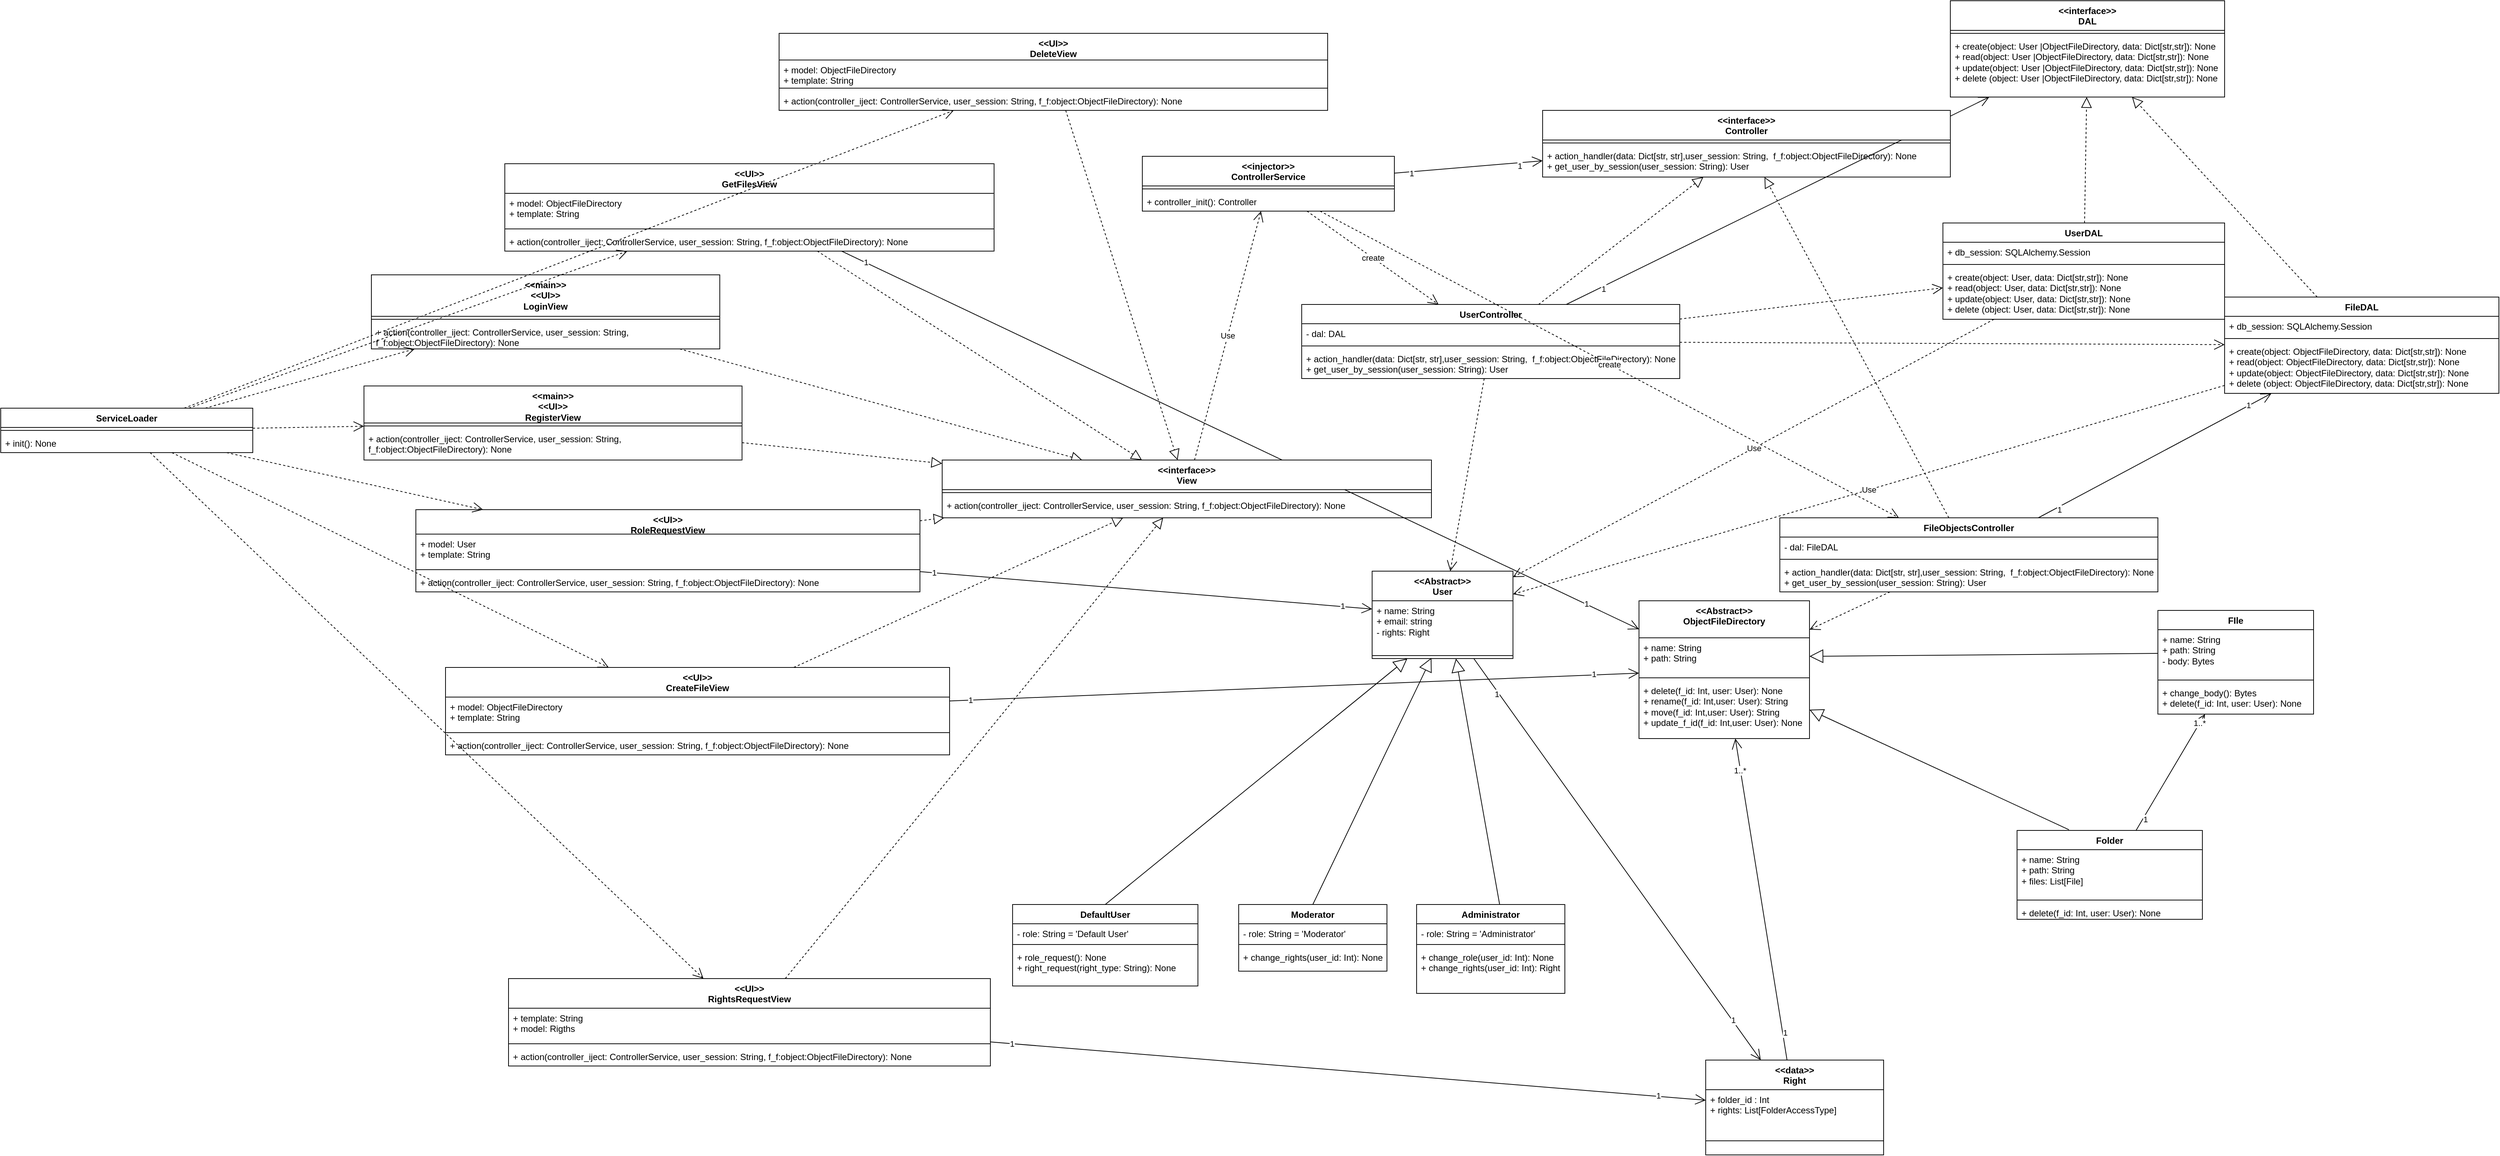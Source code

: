 <mxfile version="22.1.5" type="device">
  <diagram id="C5RBs43oDa-KdzZeNtuy" name="Page-1">
    <mxGraphModel dx="2799" dy="2093" grid="1" gridSize="10" guides="1" tooltips="1" connect="1" arrows="1" fold="1" page="0" pageScale="1" pageWidth="827" pageHeight="1169" math="0" shadow="0">
      <root>
        <mxCell id="WIyWlLk6GJQsqaUBKTNV-0" />
        <mxCell id="WIyWlLk6GJQsqaUBKTNV-1" parent="WIyWlLk6GJQsqaUBKTNV-0" />
        <mxCell id="QCKMq63nriDoolszePyY-29" value="Use" style="endArrow=open;endSize=12;dashed=1;html=1;rounded=0;" parent="WIyWlLk6GJQsqaUBKTNV-1" source="QCKMq63nriDoolszePyY-11" target="GHyRVB632pk-IujTCFTO-8" edge="1">
          <mxGeometry width="160" relative="1" as="geometry">
            <mxPoint x="779" y="-450" as="sourcePoint" />
            <mxPoint x="70" y="-124" as="targetPoint" />
          </mxGeometry>
        </mxCell>
        <mxCell id="0BIKZscY-_na4co5bbyC-1" value="DefaultUser" style="swimlane;fontStyle=1;align=center;verticalAlign=top;childLayout=stackLayout;horizontal=1;startSize=26;horizontalStack=0;resizeParent=1;resizeParentMax=0;resizeLast=0;collapsible=1;marginBottom=0;whiteSpace=wrap;html=1;" parent="WIyWlLk6GJQsqaUBKTNV-1" vertex="1">
          <mxGeometry x="-405" y="250" width="250" height="110" as="geometry" />
        </mxCell>
        <mxCell id="0BIKZscY-_na4co5bbyC-2" value="- role: String = &#39;Default User&#39;" style="text;strokeColor=none;fillColor=none;align=left;verticalAlign=top;spacingLeft=4;spacingRight=4;overflow=hidden;rotatable=0;points=[[0,0.5],[1,0.5]];portConstraint=eastwest;whiteSpace=wrap;html=1;" parent="0BIKZscY-_na4co5bbyC-1" vertex="1">
          <mxGeometry y="26" width="250" height="24" as="geometry" />
        </mxCell>
        <mxCell id="0BIKZscY-_na4co5bbyC-3" value="" style="line;strokeWidth=1;fillColor=none;align=left;verticalAlign=middle;spacingTop=-1;spacingLeft=3;spacingRight=3;rotatable=0;labelPosition=right;points=[];portConstraint=eastwest;strokeColor=inherit;" parent="0BIKZscY-_na4co5bbyC-1" vertex="1">
          <mxGeometry y="50" width="250" height="8" as="geometry" />
        </mxCell>
        <mxCell id="0BIKZscY-_na4co5bbyC-4" value="+ role_request(): None&lt;br&gt;+ right_request(right_type: String): None" style="text;strokeColor=none;fillColor=none;align=left;verticalAlign=top;spacingLeft=4;spacingRight=4;overflow=hidden;rotatable=0;points=[[0,0.5],[1,0.5]];portConstraint=eastwest;whiteSpace=wrap;html=1;" parent="0BIKZscY-_na4co5bbyC-1" vertex="1">
          <mxGeometry y="58" width="250" height="52" as="geometry" />
        </mxCell>
        <mxCell id="0BIKZscY-_na4co5bbyC-13" value="Moderator" style="swimlane;fontStyle=1;align=center;verticalAlign=top;childLayout=stackLayout;horizontal=1;startSize=26;horizontalStack=0;resizeParent=1;resizeParentMax=0;resizeLast=0;collapsible=1;marginBottom=0;whiteSpace=wrap;html=1;" parent="WIyWlLk6GJQsqaUBKTNV-1" vertex="1">
          <mxGeometry x="-100" y="250" width="200" height="90" as="geometry" />
        </mxCell>
        <mxCell id="0BIKZscY-_na4co5bbyC-14" value="- role: String = &#39;Moderator&#39;" style="text;strokeColor=none;fillColor=none;align=left;verticalAlign=top;spacingLeft=4;spacingRight=4;overflow=hidden;rotatable=0;points=[[0,0.5],[1,0.5]];portConstraint=eastwest;whiteSpace=wrap;html=1;" parent="0BIKZscY-_na4co5bbyC-13" vertex="1">
          <mxGeometry y="26" width="200" height="24" as="geometry" />
        </mxCell>
        <mxCell id="0BIKZscY-_na4co5bbyC-15" value="" style="line;strokeWidth=1;fillColor=none;align=left;verticalAlign=middle;spacingTop=-1;spacingLeft=3;spacingRight=3;rotatable=0;labelPosition=right;points=[];portConstraint=eastwest;strokeColor=inherit;" parent="0BIKZscY-_na4co5bbyC-13" vertex="1">
          <mxGeometry y="50" width="200" height="8" as="geometry" />
        </mxCell>
        <mxCell id="0BIKZscY-_na4co5bbyC-16" value="+ change_rights(user_id: Int): None" style="text;strokeColor=none;fillColor=none;align=left;verticalAlign=top;spacingLeft=4;spacingRight=4;overflow=hidden;rotatable=0;points=[[0,0.5],[1,0.5]];portConstraint=eastwest;whiteSpace=wrap;html=1;" parent="0BIKZscY-_na4co5bbyC-13" vertex="1">
          <mxGeometry y="58" width="200" height="32" as="geometry" />
        </mxCell>
        <mxCell id="0BIKZscY-_na4co5bbyC-17" value="Administrator" style="swimlane;fontStyle=1;align=center;verticalAlign=top;childLayout=stackLayout;horizontal=1;startSize=26;horizontalStack=0;resizeParent=1;resizeParentMax=0;resizeLast=0;collapsible=1;marginBottom=0;whiteSpace=wrap;html=1;" parent="WIyWlLk6GJQsqaUBKTNV-1" vertex="1">
          <mxGeometry x="140" y="250" width="200" height="120" as="geometry" />
        </mxCell>
        <mxCell id="0BIKZscY-_na4co5bbyC-18" value="- role: String = &#39;Administrator&#39;" style="text;strokeColor=none;fillColor=none;align=left;verticalAlign=top;spacingLeft=4;spacingRight=4;overflow=hidden;rotatable=0;points=[[0,0.5],[1,0.5]];portConstraint=eastwest;whiteSpace=wrap;html=1;" parent="0BIKZscY-_na4co5bbyC-17" vertex="1">
          <mxGeometry y="26" width="200" height="24" as="geometry" />
        </mxCell>
        <mxCell id="0BIKZscY-_na4co5bbyC-19" value="" style="line;strokeWidth=1;fillColor=none;align=left;verticalAlign=middle;spacingTop=-1;spacingLeft=3;spacingRight=3;rotatable=0;labelPosition=right;points=[];portConstraint=eastwest;strokeColor=inherit;" parent="0BIKZscY-_na4co5bbyC-17" vertex="1">
          <mxGeometry y="50" width="200" height="8" as="geometry" />
        </mxCell>
        <mxCell id="0BIKZscY-_na4co5bbyC-20" value="+ change_role(user_id: Int): None&lt;br&gt;+ change_rights(user_id: Int): Right" style="text;strokeColor=none;fillColor=none;align=left;verticalAlign=top;spacingLeft=4;spacingRight=4;overflow=hidden;rotatable=0;points=[[0,0.5],[1,0.5]];portConstraint=eastwest;whiteSpace=wrap;html=1;" parent="0BIKZscY-_na4co5bbyC-17" vertex="1">
          <mxGeometry y="58" width="200" height="62" as="geometry" />
        </mxCell>
        <mxCell id="0BIKZscY-_na4co5bbyC-33" value="&amp;lt;&amp;lt;Abstract&amp;gt;&amp;gt;&lt;br&gt;ObjectFileDirectory" style="swimlane;fontStyle=1;align=center;verticalAlign=top;childLayout=stackLayout;horizontal=1;startSize=50;horizontalStack=0;resizeParent=1;resizeParentMax=0;resizeLast=0;collapsible=1;marginBottom=0;whiteSpace=wrap;html=1;" parent="WIyWlLk6GJQsqaUBKTNV-1" vertex="1">
          <mxGeometry x="440" y="-160" width="230" height="186" as="geometry" />
        </mxCell>
        <mxCell id="0BIKZscY-_na4co5bbyC-34" value="+ name: String&lt;br&gt;+ path: String" style="text;strokeColor=none;fillColor=none;align=left;verticalAlign=top;spacingLeft=4;spacingRight=4;overflow=hidden;rotatable=0;points=[[0,0.5],[1,0.5]];portConstraint=eastwest;whiteSpace=wrap;html=1;" parent="0BIKZscY-_na4co5bbyC-33" vertex="1">
          <mxGeometry y="50" width="230" height="50" as="geometry" />
        </mxCell>
        <mxCell id="0BIKZscY-_na4co5bbyC-35" value="" style="line;strokeWidth=1;fillColor=none;align=left;verticalAlign=middle;spacingTop=-1;spacingLeft=3;spacingRight=3;rotatable=0;labelPosition=right;points=[];portConstraint=eastwest;strokeColor=inherit;" parent="0BIKZscY-_na4co5bbyC-33" vertex="1">
          <mxGeometry y="100" width="230" height="8" as="geometry" />
        </mxCell>
        <mxCell id="0BIKZscY-_na4co5bbyC-36" value="+ delete(f_id: Int, user: User): None&lt;br&gt;+ rename(f_id: Int,user: User): String&lt;br&gt;+ move(f_id: Int,user: User): String&lt;br&gt;+ update_f_id(f_id: Int,user: User): None" style="text;strokeColor=none;fillColor=none;align=left;verticalAlign=top;spacingLeft=4;spacingRight=4;overflow=hidden;rotatable=0;points=[[0,0.5],[1,0.5]];portConstraint=eastwest;whiteSpace=wrap;html=1;" parent="0BIKZscY-_na4co5bbyC-33" vertex="1">
          <mxGeometry y="108" width="230" height="78" as="geometry" />
        </mxCell>
        <mxCell id="0BIKZscY-_na4co5bbyC-37" value="&amp;lt;&amp;lt;data&amp;gt;&amp;gt;&lt;br&gt;Right" style="swimlane;fontStyle=1;align=center;verticalAlign=top;childLayout=stackLayout;horizontal=1;startSize=40;horizontalStack=0;resizeParent=1;resizeParentMax=0;resizeLast=0;collapsible=1;marginBottom=0;whiteSpace=wrap;html=1;" parent="WIyWlLk6GJQsqaUBKTNV-1" vertex="1">
          <mxGeometry x="530" y="460" width="240" height="128" as="geometry" />
        </mxCell>
        <mxCell id="0BIKZscY-_na4co5bbyC-38" value="+ folder_id : Int&amp;nbsp;&lt;br&gt;+ rights: List[FolderAccessType]" style="text;strokeColor=none;fillColor=none;align=left;verticalAlign=top;spacingLeft=4;spacingRight=4;overflow=hidden;rotatable=0;points=[[0,0.5],[1,0.5]];portConstraint=eastwest;whiteSpace=wrap;html=1;" parent="0BIKZscY-_na4co5bbyC-37" vertex="1">
          <mxGeometry y="40" width="240" height="50" as="geometry" />
        </mxCell>
        <mxCell id="0BIKZscY-_na4co5bbyC-39" value="" style="line;strokeWidth=1;fillColor=none;align=left;verticalAlign=middle;spacingTop=-1;spacingLeft=3;spacingRight=3;rotatable=0;labelPosition=right;points=[];portConstraint=eastwest;strokeColor=inherit;" parent="0BIKZscY-_na4co5bbyC-37" vertex="1">
          <mxGeometry y="90" width="240" height="38" as="geometry" />
        </mxCell>
        <mxCell id="0BIKZscY-_na4co5bbyC-41" value="FIle" style="swimlane;fontStyle=1;align=center;verticalAlign=top;childLayout=stackLayout;horizontal=1;startSize=26;horizontalStack=0;resizeParent=1;resizeParentMax=0;resizeLast=0;collapsible=1;marginBottom=0;whiteSpace=wrap;html=1;" parent="WIyWlLk6GJQsqaUBKTNV-1" vertex="1">
          <mxGeometry x="1140" y="-147" width="210" height="140" as="geometry" />
        </mxCell>
        <mxCell id="0BIKZscY-_na4co5bbyC-42" value="+ name: String&lt;br style=&quot;border-color: var(--border-color);&quot;&gt;+ path: String&lt;br&gt;- body: Bytes" style="text;strokeColor=none;fillColor=none;align=left;verticalAlign=top;spacingLeft=4;spacingRight=4;overflow=hidden;rotatable=0;points=[[0,0.5],[1,0.5]];portConstraint=eastwest;whiteSpace=wrap;html=1;" parent="0BIKZscY-_na4co5bbyC-41" vertex="1">
          <mxGeometry y="26" width="210" height="64" as="geometry" />
        </mxCell>
        <mxCell id="0BIKZscY-_na4co5bbyC-43" value="" style="line;strokeWidth=1;fillColor=none;align=left;verticalAlign=middle;spacingTop=-1;spacingLeft=3;spacingRight=3;rotatable=0;labelPosition=right;points=[];portConstraint=eastwest;strokeColor=inherit;" parent="0BIKZscY-_na4co5bbyC-41" vertex="1">
          <mxGeometry y="90" width="210" height="8" as="geometry" />
        </mxCell>
        <mxCell id="0BIKZscY-_na4co5bbyC-44" value="+ change_body(): Bytes&lt;br&gt;+ delete(f_id: Int, user: User): None" style="text;strokeColor=none;fillColor=none;align=left;verticalAlign=top;spacingLeft=4;spacingRight=4;overflow=hidden;rotatable=0;points=[[0,0.5],[1,0.5]];portConstraint=eastwest;whiteSpace=wrap;html=1;" parent="0BIKZscY-_na4co5bbyC-41" vertex="1">
          <mxGeometry y="98" width="210" height="42" as="geometry" />
        </mxCell>
        <mxCell id="0BIKZscY-_na4co5bbyC-45" value="Folder" style="swimlane;fontStyle=1;align=center;verticalAlign=top;childLayout=stackLayout;horizontal=1;startSize=26;horizontalStack=0;resizeParent=1;resizeParentMax=0;resizeLast=0;collapsible=1;marginBottom=0;whiteSpace=wrap;html=1;" parent="WIyWlLk6GJQsqaUBKTNV-1" vertex="1">
          <mxGeometry x="950" y="150" width="250" height="120" as="geometry" />
        </mxCell>
        <mxCell id="0BIKZscY-_na4co5bbyC-46" value="+ name: String&lt;br style=&quot;border-color: var(--border-color);&quot;&gt;+ path: String&lt;br&gt;+ files: List[File]" style="text;strokeColor=none;fillColor=none;align=left;verticalAlign=top;spacingLeft=4;spacingRight=4;overflow=hidden;rotatable=0;points=[[0,0.5],[1,0.5]];portConstraint=eastwest;whiteSpace=wrap;html=1;" parent="0BIKZscY-_na4co5bbyC-45" vertex="1">
          <mxGeometry y="26" width="250" height="64" as="geometry" />
        </mxCell>
        <mxCell id="0BIKZscY-_na4co5bbyC-47" value="" style="line;strokeWidth=1;fillColor=none;align=left;verticalAlign=middle;spacingTop=-1;spacingLeft=3;spacingRight=3;rotatable=0;labelPosition=right;points=[];portConstraint=eastwest;strokeColor=inherit;" parent="0BIKZscY-_na4co5bbyC-45" vertex="1">
          <mxGeometry y="90" width="250" height="8" as="geometry" />
        </mxCell>
        <mxCell id="0BIKZscY-_na4co5bbyC-48" value="+ delete(f_id: Int, user: User): None" style="text;strokeColor=none;fillColor=none;align=left;verticalAlign=top;spacingLeft=4;spacingRight=4;overflow=hidden;rotatable=0;points=[[0,0.5],[1,0.5]];portConstraint=eastwest;whiteSpace=wrap;html=1;" parent="0BIKZscY-_na4co5bbyC-45" vertex="1">
          <mxGeometry y="98" width="250" height="22" as="geometry" />
        </mxCell>
        <mxCell id="GHyRVB632pk-IujTCFTO-8" value="&amp;lt;&amp;lt;Abstract&amp;gt;&amp;gt;&lt;br&gt;User" style="swimlane;fontStyle=1;align=center;verticalAlign=top;childLayout=stackLayout;horizontal=1;startSize=40;horizontalStack=0;resizeParent=1;resizeParentMax=0;resizeLast=0;collapsible=1;marginBottom=0;whiteSpace=wrap;html=1;" parent="WIyWlLk6GJQsqaUBKTNV-1" vertex="1">
          <mxGeometry x="80" y="-200" width="190" height="118" as="geometry" />
        </mxCell>
        <mxCell id="GHyRVB632pk-IujTCFTO-9" value="+ name: String&lt;br&gt;+ email: string&lt;br&gt;-&amp;nbsp;rights: Right" style="text;strokeColor=none;fillColor=none;align=left;verticalAlign=top;spacingLeft=4;spacingRight=4;overflow=hidden;rotatable=0;points=[[0,0.5],[1,0.5]];portConstraint=eastwest;whiteSpace=wrap;html=1;" parent="GHyRVB632pk-IujTCFTO-8" vertex="1">
          <mxGeometry y="40" width="190" height="70" as="geometry" />
        </mxCell>
        <mxCell id="GHyRVB632pk-IujTCFTO-10" value="" style="line;strokeWidth=1;fillColor=none;align=left;verticalAlign=middle;spacingTop=-1;spacingLeft=3;spacingRight=3;rotatable=0;labelPosition=right;points=[];portConstraint=eastwest;strokeColor=inherit;" parent="GHyRVB632pk-IujTCFTO-8" vertex="1">
          <mxGeometry y="110" width="190" height="8" as="geometry" />
        </mxCell>
        <mxCell id="GHyRVB632pk-IujTCFTO-19" value="" style="endArrow=open;endFill=1;endSize=12;html=1;rounded=0;" parent="WIyWlLk6GJQsqaUBKTNV-1" source="0BIKZscY-_na4co5bbyC-37" target="0BIKZscY-_na4co5bbyC-33" edge="1">
          <mxGeometry width="160" relative="1" as="geometry">
            <mxPoint x="100" y="351" as="sourcePoint" />
            <mxPoint x="430" y="470" as="targetPoint" />
          </mxGeometry>
        </mxCell>
        <mxCell id="zGZ5IysMVzBt_zQlDPzs-5" value="1" style="edgeLabel;html=1;align=center;verticalAlign=middle;resizable=0;points=[];" parent="GHyRVB632pk-IujTCFTO-19" vertex="1" connectable="0">
          <mxGeometry x="-0.829" y="-3" relative="1" as="geometry">
            <mxPoint as="offset" />
          </mxGeometry>
        </mxCell>
        <mxCell id="zGZ5IysMVzBt_zQlDPzs-6" value="1..*" style="edgeLabel;html=1;align=center;verticalAlign=middle;resizable=0;points=[];" parent="GHyRVB632pk-IujTCFTO-19" vertex="1" connectable="0">
          <mxGeometry x="0.803" y="1" relative="1" as="geometry">
            <mxPoint as="offset" />
          </mxGeometry>
        </mxCell>
        <mxCell id="GHyRVB632pk-IujTCFTO-34" value="" style="endArrow=open;endFill=1;endSize=12;html=1;rounded=0;" parent="WIyWlLk6GJQsqaUBKTNV-1" source="0BIKZscY-_na4co5bbyC-45" target="0BIKZscY-_na4co5bbyC-41" edge="1">
          <mxGeometry width="160" relative="1" as="geometry">
            <mxPoint x="542" y="445" as="sourcePoint" />
            <mxPoint x="652" y="26" as="targetPoint" />
          </mxGeometry>
        </mxCell>
        <mxCell id="zGZ5IysMVzBt_zQlDPzs-7" value="1" style="edgeLabel;html=1;align=center;verticalAlign=middle;resizable=0;points=[];" parent="GHyRVB632pk-IujTCFTO-34" vertex="1" connectable="0">
          <mxGeometry x="-0.79" y="-3" relative="1" as="geometry">
            <mxPoint as="offset" />
          </mxGeometry>
        </mxCell>
        <mxCell id="zGZ5IysMVzBt_zQlDPzs-8" value="1..*" style="edgeLabel;html=1;align=center;verticalAlign=middle;resizable=0;points=[];" parent="GHyRVB632pk-IujTCFTO-34" vertex="1" connectable="0">
          <mxGeometry x="0.848" y="1" relative="1" as="geometry">
            <mxPoint as="offset" />
          </mxGeometry>
        </mxCell>
        <mxCell id="zGZ5IysMVzBt_zQlDPzs-9" value="" style="endArrow=open;endFill=1;endSize=12;html=1;rounded=0;" parent="WIyWlLk6GJQsqaUBKTNV-1" source="GHyRVB632pk-IujTCFTO-8" target="0BIKZscY-_na4co5bbyC-37" edge="1">
          <mxGeometry width="160" relative="1" as="geometry">
            <mxPoint x="675" y="340" as="sourcePoint" />
            <mxPoint x="675" y="36" as="targetPoint" />
          </mxGeometry>
        </mxCell>
        <mxCell id="zGZ5IysMVzBt_zQlDPzs-10" value="1" style="edgeLabel;html=1;align=center;verticalAlign=middle;resizable=0;points=[];" parent="zGZ5IysMVzBt_zQlDPzs-9" vertex="1" connectable="0">
          <mxGeometry x="-0.829" y="-3" relative="1" as="geometry">
            <mxPoint as="offset" />
          </mxGeometry>
        </mxCell>
        <mxCell id="zGZ5IysMVzBt_zQlDPzs-11" value="1" style="edgeLabel;html=1;align=center;verticalAlign=middle;resizable=0;points=[];" parent="zGZ5IysMVzBt_zQlDPzs-9" vertex="1" connectable="0">
          <mxGeometry x="0.803" y="1" relative="1" as="geometry">
            <mxPoint as="offset" />
          </mxGeometry>
        </mxCell>
        <mxCell id="zGZ5IysMVzBt_zQlDPzs-21" value="&amp;lt;&amp;lt;injector&amp;gt;&amp;gt;&lt;br&gt;ControllerService" style="swimlane;fontStyle=1;align=center;verticalAlign=top;childLayout=stackLayout;horizontal=1;startSize=40;horizontalStack=0;resizeParent=1;resizeParentMax=0;resizeLast=0;collapsible=1;marginBottom=0;whiteSpace=wrap;html=1;" parent="WIyWlLk6GJQsqaUBKTNV-1" vertex="1">
          <mxGeometry x="-230" y="-760" width="340" height="74" as="geometry" />
        </mxCell>
        <mxCell id="zGZ5IysMVzBt_zQlDPzs-23" value="" style="line;strokeWidth=1;fillColor=none;align=left;verticalAlign=middle;spacingTop=-1;spacingLeft=3;spacingRight=3;rotatable=0;labelPosition=right;points=[];portConstraint=eastwest;strokeColor=inherit;" parent="zGZ5IysMVzBt_zQlDPzs-21" vertex="1">
          <mxGeometry y="40" width="340" height="8" as="geometry" />
        </mxCell>
        <mxCell id="zGZ5IysMVzBt_zQlDPzs-24" value="+ controller_init(): Controller" style="text;strokeColor=none;fillColor=none;align=left;verticalAlign=top;spacingLeft=4;spacingRight=4;overflow=hidden;rotatable=0;points=[[0,0.5],[1,0.5]];portConstraint=eastwest;whiteSpace=wrap;html=1;" parent="zGZ5IysMVzBt_zQlDPzs-21" vertex="1">
          <mxGeometry y="48" width="340" height="26" as="geometry" />
        </mxCell>
        <mxCell id="zGZ5IysMVzBt_zQlDPzs-32" value="UserController" style="swimlane;fontStyle=1;align=center;verticalAlign=top;childLayout=stackLayout;horizontal=1;startSize=26;horizontalStack=0;resizeParent=1;resizeParentMax=0;resizeLast=0;collapsible=1;marginBottom=0;whiteSpace=wrap;html=1;" parent="WIyWlLk6GJQsqaUBKTNV-1" vertex="1">
          <mxGeometry x="-15" y="-560" width="510" height="100" as="geometry" />
        </mxCell>
        <mxCell id="zGZ5IysMVzBt_zQlDPzs-33" value="- dal: DAL" style="text;strokeColor=none;fillColor=none;align=left;verticalAlign=top;spacingLeft=4;spacingRight=4;overflow=hidden;rotatable=0;points=[[0,0.5],[1,0.5]];portConstraint=eastwest;whiteSpace=wrap;html=1;" parent="zGZ5IysMVzBt_zQlDPzs-32" vertex="1">
          <mxGeometry y="26" width="510" height="26" as="geometry" />
        </mxCell>
        <mxCell id="zGZ5IysMVzBt_zQlDPzs-34" value="" style="line;strokeWidth=1;fillColor=none;align=left;verticalAlign=middle;spacingTop=-1;spacingLeft=3;spacingRight=3;rotatable=0;labelPosition=right;points=[];portConstraint=eastwest;strokeColor=inherit;" parent="zGZ5IysMVzBt_zQlDPzs-32" vertex="1">
          <mxGeometry y="52" width="510" height="8" as="geometry" />
        </mxCell>
        <mxCell id="zGZ5IysMVzBt_zQlDPzs-35" value="+ action_handler(data: Dict[str, str],user_session: String,&amp;nbsp; f_f:object:ObjectFileDirectory): None&lt;br&gt;+ get_user_by_session(user_session: String): User" style="text;strokeColor=none;fillColor=none;align=left;verticalAlign=top;spacingLeft=4;spacingRight=4;overflow=hidden;rotatable=0;points=[[0,0.5],[1,0.5]];portConstraint=eastwest;whiteSpace=wrap;html=1;" parent="zGZ5IysMVzBt_zQlDPzs-32" vertex="1">
          <mxGeometry y="60" width="510" height="40" as="geometry" />
        </mxCell>
        <mxCell id="zGZ5IysMVzBt_zQlDPzs-40" value="create" style="endArrow=open;endSize=12;dashed=1;html=1;rounded=0;" parent="WIyWlLk6GJQsqaUBKTNV-1" source="zGZ5IysMVzBt_zQlDPzs-21" target="zGZ5IysMVzBt_zQlDPzs-32" edge="1">
          <mxGeometry width="160" relative="1" as="geometry">
            <mxPoint x="240" y="-510" as="sourcePoint" />
            <mxPoint x="400" y="-510" as="targetPoint" />
          </mxGeometry>
        </mxCell>
        <mxCell id="zGZ5IysMVzBt_zQlDPzs-41" value="Use" style="endArrow=open;endSize=12;dashed=1;html=1;rounded=0;" parent="WIyWlLk6GJQsqaUBKTNV-1" source="zGZ5IysMVzBt_zQlDPzs-28" target="zGZ5IysMVzBt_zQlDPzs-21" edge="1">
          <mxGeometry width="160" relative="1" as="geometry">
            <mxPoint x="70" y="-520" as="sourcePoint" />
            <mxPoint x="230" y="-520" as="targetPoint" />
          </mxGeometry>
        </mxCell>
        <mxCell id="zGZ5IysMVzBt_zQlDPzs-47" value="" style="endArrow=open;endSize=12;dashed=1;html=1;rounded=0;" parent="WIyWlLk6GJQsqaUBKTNV-1" source="zGZ5IysMVzBt_zQlDPzs-32" target="GHyRVB632pk-IujTCFTO-8" edge="1">
          <mxGeometry width="160" relative="1" as="geometry">
            <mxPoint x="51" y="-262" as="sourcePoint" />
            <mxPoint x="560" y="-95" as="targetPoint" />
          </mxGeometry>
        </mxCell>
        <mxCell id="QCKMq63nriDoolszePyY-3" value="&amp;lt;&amp;lt;interface&amp;gt;&amp;gt;&lt;br&gt;DAL" style="swimlane;fontStyle=1;align=center;verticalAlign=top;childLayout=stackLayout;horizontal=1;startSize=40;horizontalStack=0;resizeParent=1;resizeParentMax=0;resizeLast=0;collapsible=1;marginBottom=0;whiteSpace=wrap;html=1;" parent="WIyWlLk6GJQsqaUBKTNV-1" vertex="1">
          <mxGeometry x="860" y="-970" width="370" height="130" as="geometry" />
        </mxCell>
        <mxCell id="QCKMq63nriDoolszePyY-5" value="" style="line;strokeWidth=1;fillColor=none;align=left;verticalAlign=middle;spacingTop=-1;spacingLeft=3;spacingRight=3;rotatable=0;labelPosition=right;points=[];portConstraint=eastwest;strokeColor=inherit;" parent="QCKMq63nriDoolszePyY-3" vertex="1">
          <mxGeometry y="40" width="370" height="8" as="geometry" />
        </mxCell>
        <mxCell id="QCKMq63nriDoolszePyY-6" value="+ create(object: User |ObjectFileDirectory, data: Dict[str,str]): None&lt;br style=&quot;border-color: var(--border-color);&quot;&gt;+ read(object: User |ObjectFileDirectory, data: Dict[str,str]): None&lt;br style=&quot;border-color: var(--border-color);&quot;&gt;+ update(object: User |ObjectFileDirectory, data: Dict[str,str]): None&lt;br style=&quot;border-color: var(--border-color);&quot;&gt;+ delete (object: User |ObjectFileDirectory, data: Dict[str,str]): None" style="text;strokeColor=none;fillColor=none;align=left;verticalAlign=top;spacingLeft=4;spacingRight=4;overflow=hidden;rotatable=0;points=[[0,0.5],[1,0.5]];portConstraint=eastwest;whiteSpace=wrap;html=1;" parent="QCKMq63nriDoolszePyY-3" vertex="1">
          <mxGeometry y="48" width="370" height="82" as="geometry" />
        </mxCell>
        <mxCell id="QCKMq63nriDoolszePyY-7" value="UserDAL" style="swimlane;fontStyle=1;align=center;verticalAlign=top;childLayout=stackLayout;horizontal=1;startSize=26;horizontalStack=0;resizeParent=1;resizeParentMax=0;resizeLast=0;collapsible=1;marginBottom=0;whiteSpace=wrap;html=1;" parent="WIyWlLk6GJQsqaUBKTNV-1" vertex="1">
          <mxGeometry x="850" y="-670" width="380" height="130" as="geometry" />
        </mxCell>
        <mxCell id="QCKMq63nriDoolszePyY-8" value="+ db_session: SQLAlchemy.Session&amp;nbsp;" style="text;strokeColor=none;fillColor=none;align=left;verticalAlign=top;spacingLeft=4;spacingRight=4;overflow=hidden;rotatable=0;points=[[0,0.5],[1,0.5]];portConstraint=eastwest;whiteSpace=wrap;html=1;" parent="QCKMq63nriDoolszePyY-7" vertex="1">
          <mxGeometry y="26" width="380" height="26" as="geometry" />
        </mxCell>
        <mxCell id="QCKMq63nriDoolszePyY-9" value="" style="line;strokeWidth=1;fillColor=none;align=left;verticalAlign=middle;spacingTop=-1;spacingLeft=3;spacingRight=3;rotatable=0;labelPosition=right;points=[];portConstraint=eastwest;strokeColor=inherit;" parent="QCKMq63nriDoolszePyY-7" vertex="1">
          <mxGeometry y="52" width="380" height="8" as="geometry" />
        </mxCell>
        <mxCell id="QCKMq63nriDoolszePyY-10" value="+ create(object: User, data: Dict[str,str]): None&lt;br style=&quot;border-color: var(--border-color);&quot;&gt;+ read(object: User, data: Dict[str,str]): None&lt;br style=&quot;border-color: var(--border-color);&quot;&gt;+ update(object: User, data: Dict[str,str]): None&lt;br style=&quot;border-color: var(--border-color);&quot;&gt;+ delete (object: User, data: Dict[str,str]): None" style="text;strokeColor=none;fillColor=none;align=left;verticalAlign=top;spacingLeft=4;spacingRight=4;overflow=hidden;rotatable=0;points=[[0,0.5],[1,0.5]];portConstraint=eastwest;whiteSpace=wrap;html=1;" parent="QCKMq63nriDoolszePyY-7" vertex="1">
          <mxGeometry y="60" width="380" height="70" as="geometry" />
        </mxCell>
        <mxCell id="QCKMq63nriDoolszePyY-11" value="FileDAL" style="swimlane;fontStyle=1;align=center;verticalAlign=top;childLayout=stackLayout;horizontal=1;startSize=26;horizontalStack=0;resizeParent=1;resizeParentMax=0;resizeLast=0;collapsible=1;marginBottom=0;whiteSpace=wrap;html=1;" parent="WIyWlLk6GJQsqaUBKTNV-1" vertex="1">
          <mxGeometry x="1230" y="-570" width="370" height="130" as="geometry" />
        </mxCell>
        <mxCell id="QCKMq63nriDoolszePyY-12" value="+ db_session: SQLAlchemy.Session&amp;nbsp;" style="text;strokeColor=none;fillColor=none;align=left;verticalAlign=top;spacingLeft=4;spacingRight=4;overflow=hidden;rotatable=0;points=[[0,0.5],[1,0.5]];portConstraint=eastwest;whiteSpace=wrap;html=1;" parent="QCKMq63nriDoolszePyY-11" vertex="1">
          <mxGeometry y="26" width="370" height="26" as="geometry" />
        </mxCell>
        <mxCell id="QCKMq63nriDoolszePyY-13" value="" style="line;strokeWidth=1;fillColor=none;align=left;verticalAlign=middle;spacingTop=-1;spacingLeft=3;spacingRight=3;rotatable=0;labelPosition=right;points=[];portConstraint=eastwest;strokeColor=inherit;" parent="QCKMq63nriDoolszePyY-11" vertex="1">
          <mxGeometry y="52" width="370" height="8" as="geometry" />
        </mxCell>
        <mxCell id="QCKMq63nriDoolszePyY-14" value="+ create(object: ObjectFileDirectory, data: Dict[str,str]): None&lt;br style=&quot;border-color: var(--border-color);&quot;&gt;+ read(object: ObjectFileDirectory, data: Dict[str,str]): None&lt;br style=&quot;border-color: var(--border-color);&quot;&gt;+ update(object: ObjectFileDirectory, data: Dict[str,str]): None&lt;br style=&quot;border-color: var(--border-color);&quot;&gt;+ delete (object: ObjectFileDirectory, data: Dict[str,str]): None" style="text;strokeColor=none;fillColor=none;align=left;verticalAlign=top;spacingLeft=4;spacingRight=4;overflow=hidden;rotatable=0;points=[[0,0.5],[1,0.5]];portConstraint=eastwest;whiteSpace=wrap;html=1;" parent="QCKMq63nriDoolszePyY-11" vertex="1">
          <mxGeometry y="60" width="370" height="70" as="geometry" />
        </mxCell>
        <mxCell id="QCKMq63nriDoolszePyY-15" value="" style="endArrow=block;dashed=1;endFill=0;endSize=12;html=1;rounded=0;" parent="WIyWlLk6GJQsqaUBKTNV-1" source="QCKMq63nriDoolszePyY-7" target="QCKMq63nriDoolszePyY-3" edge="1">
          <mxGeometry width="160" relative="1" as="geometry">
            <mxPoint x="770" y="-510" as="sourcePoint" />
            <mxPoint x="930" y="-510" as="targetPoint" />
          </mxGeometry>
        </mxCell>
        <mxCell id="QCKMq63nriDoolszePyY-16" value="" style="endArrow=block;dashed=1;endFill=0;endSize=12;html=1;rounded=0;" parent="WIyWlLk6GJQsqaUBKTNV-1" source="QCKMq63nriDoolszePyY-11" target="QCKMq63nriDoolszePyY-3" edge="1">
          <mxGeometry width="160" relative="1" as="geometry">
            <mxPoint x="898" y="-680" as="sourcePoint" />
            <mxPoint x="1007" y="-830" as="targetPoint" />
          </mxGeometry>
        </mxCell>
        <mxCell id="QCKMq63nriDoolszePyY-17" value="" style="endArrow=open;endFill=1;endSize=12;html=1;rounded=0;" parent="WIyWlLk6GJQsqaUBKTNV-1" source="zGZ5IysMVzBt_zQlDPzs-32" target="QCKMq63nriDoolszePyY-3" edge="1">
          <mxGeometry width="160" relative="1" as="geometry">
            <mxPoint x="70" y="-29" as="sourcePoint" />
            <mxPoint x="603" y="260" as="targetPoint" />
          </mxGeometry>
        </mxCell>
        <mxCell id="QCKMq63nriDoolszePyY-18" value="1" style="edgeLabel;html=1;align=center;verticalAlign=middle;resizable=0;points=[];" parent="QCKMq63nriDoolszePyY-17" vertex="1" connectable="0">
          <mxGeometry x="-0.829" y="-3" relative="1" as="geometry">
            <mxPoint as="offset" />
          </mxGeometry>
        </mxCell>
        <mxCell id="QCKMq63nriDoolszePyY-19" value="1" style="edgeLabel;html=1;align=center;verticalAlign=middle;resizable=0;points=[];" parent="QCKMq63nriDoolszePyY-17" vertex="1" connectable="0">
          <mxGeometry x="0.803" y="1" relative="1" as="geometry">
            <mxPoint as="offset" />
          </mxGeometry>
        </mxCell>
        <mxCell id="QCKMq63nriDoolszePyY-24" value="" style="endArrow=open;endFill=1;endSize=12;html=1;rounded=0;" parent="WIyWlLk6GJQsqaUBKTNV-1" source="QCKMq63nriDoolszePyY-20" target="QCKMq63nriDoolszePyY-11" edge="1">
          <mxGeometry width="160" relative="1" as="geometry">
            <mxPoint x="497" y="-401" as="sourcePoint" />
            <mxPoint x="743" y="-550" as="targetPoint" />
          </mxGeometry>
        </mxCell>
        <mxCell id="QCKMq63nriDoolszePyY-25" value="1" style="edgeLabel;html=1;align=center;verticalAlign=middle;resizable=0;points=[];" parent="QCKMq63nriDoolszePyY-24" vertex="1" connectable="0">
          <mxGeometry x="-0.829" y="-3" relative="1" as="geometry">
            <mxPoint as="offset" />
          </mxGeometry>
        </mxCell>
        <mxCell id="QCKMq63nriDoolszePyY-26" value="1" style="edgeLabel;html=1;align=center;verticalAlign=middle;resizable=0;points=[];" parent="QCKMq63nriDoolszePyY-24" vertex="1" connectable="0">
          <mxGeometry x="0.803" y="1" relative="1" as="geometry">
            <mxPoint as="offset" />
          </mxGeometry>
        </mxCell>
        <mxCell id="QCKMq63nriDoolszePyY-27" value="" style="endArrow=open;endSize=12;dashed=1;html=1;rounded=0;" parent="WIyWlLk6GJQsqaUBKTNV-1" source="QCKMq63nriDoolszePyY-20" target="0BIKZscY-_na4co5bbyC-33" edge="1">
          <mxGeometry width="160" relative="1" as="geometry">
            <mxPoint x="334" y="-301" as="sourcePoint" />
            <mxPoint x="70" y="-139" as="targetPoint" />
          </mxGeometry>
        </mxCell>
        <mxCell id="QCKMq63nriDoolszePyY-28" value="Use" style="endArrow=open;endSize=12;dashed=1;html=1;rounded=0;" parent="WIyWlLk6GJQsqaUBKTNV-1" source="QCKMq63nriDoolszePyY-7" target="GHyRVB632pk-IujTCFTO-8" edge="1">
          <mxGeometry width="160" relative="1" as="geometry">
            <mxPoint x="49" y="-440" as="sourcePoint" />
            <mxPoint x="308" y="-526" as="targetPoint" />
          </mxGeometry>
        </mxCell>
        <mxCell id="QCKMq63nriDoolszePyY-20" value="FileObjectsController" style="swimlane;fontStyle=1;align=center;verticalAlign=top;childLayout=stackLayout;horizontal=1;startSize=26;horizontalStack=0;resizeParent=1;resizeParentMax=0;resizeLast=0;collapsible=1;marginBottom=0;whiteSpace=wrap;html=1;" parent="WIyWlLk6GJQsqaUBKTNV-1" vertex="1">
          <mxGeometry x="630" y="-272" width="510" height="100" as="geometry" />
        </mxCell>
        <mxCell id="QCKMq63nriDoolszePyY-21" value="- dal: FileDAL" style="text;strokeColor=none;fillColor=none;align=left;verticalAlign=top;spacingLeft=4;spacingRight=4;overflow=hidden;rotatable=0;points=[[0,0.5],[1,0.5]];portConstraint=eastwest;whiteSpace=wrap;html=1;" parent="QCKMq63nriDoolszePyY-20" vertex="1">
          <mxGeometry y="26" width="510" height="26" as="geometry" />
        </mxCell>
        <mxCell id="QCKMq63nriDoolszePyY-22" value="" style="line;strokeWidth=1;fillColor=none;align=left;verticalAlign=middle;spacingTop=-1;spacingLeft=3;spacingRight=3;rotatable=0;labelPosition=right;points=[];portConstraint=eastwest;strokeColor=inherit;" parent="QCKMq63nriDoolszePyY-20" vertex="1">
          <mxGeometry y="52" width="510" height="8" as="geometry" />
        </mxCell>
        <mxCell id="QCKMq63nriDoolszePyY-23" value="+ action_handler(data: Dict[str, str],user_session: String,&amp;nbsp; f_f:object:ObjectFileDirectory): None&lt;br&gt;+ get_user_by_session(user_session: String): User" style="text;strokeColor=none;fillColor=none;align=left;verticalAlign=top;spacingLeft=4;spacingRight=4;overflow=hidden;rotatable=0;points=[[0,0.5],[1,0.5]];portConstraint=eastwest;whiteSpace=wrap;html=1;" parent="QCKMq63nriDoolszePyY-20" vertex="1">
          <mxGeometry y="60" width="510" height="40" as="geometry" />
        </mxCell>
        <mxCell id="QCKMq63nriDoolszePyY-30" value="&amp;lt;&amp;lt;interface&amp;gt;&amp;gt;&lt;br&gt;Controller" style="swimlane;fontStyle=1;align=center;verticalAlign=top;childLayout=stackLayout;horizontal=1;startSize=40;horizontalStack=0;resizeParent=1;resizeParentMax=0;resizeLast=0;collapsible=1;marginBottom=0;whiteSpace=wrap;html=1;" parent="WIyWlLk6GJQsqaUBKTNV-1" vertex="1">
          <mxGeometry x="310" y="-822" width="550" height="90" as="geometry" />
        </mxCell>
        <mxCell id="QCKMq63nriDoolszePyY-32" value="" style="line;strokeWidth=1;fillColor=none;align=left;verticalAlign=middle;spacingTop=-1;spacingLeft=3;spacingRight=3;rotatable=0;labelPosition=right;points=[];portConstraint=eastwest;strokeColor=inherit;" parent="QCKMq63nriDoolszePyY-30" vertex="1">
          <mxGeometry y="40" width="550" height="8" as="geometry" />
        </mxCell>
        <mxCell id="QCKMq63nriDoolszePyY-33" value="+ action_handler(data: Dict[str, str],user_session: String,&amp;nbsp; f_f:object:ObjectFileDirectory): None&lt;br style=&quot;border-color: var(--border-color);&quot;&gt;+ get_user_by_session(user_session: String): User" style="text;strokeColor=none;fillColor=none;align=left;verticalAlign=top;spacingLeft=4;spacingRight=4;overflow=hidden;rotatable=0;points=[[0,0.5],[1,0.5]];portConstraint=eastwest;whiteSpace=wrap;html=1;" parent="QCKMq63nriDoolszePyY-30" vertex="1">
          <mxGeometry y="48" width="550" height="42" as="geometry" />
        </mxCell>
        <mxCell id="QCKMq63nriDoolszePyY-34" value="&amp;lt;&amp;lt;main&amp;gt;&amp;gt;&lt;br&gt;&amp;lt;&amp;lt;UI&amp;gt;&amp;gt;&lt;br&gt;LoginView" style="swimlane;fontStyle=1;align=center;verticalAlign=top;childLayout=stackLayout;horizontal=1;startSize=56;horizontalStack=0;resizeParent=1;resizeParentMax=0;resizeLast=0;collapsible=1;marginBottom=0;whiteSpace=wrap;html=1;" parent="WIyWlLk6GJQsqaUBKTNV-1" vertex="1">
          <mxGeometry x="-1270" y="-600" width="470" height="100" as="geometry" />
        </mxCell>
        <mxCell id="QCKMq63nriDoolszePyY-36" value="" style="line;strokeWidth=1;fillColor=none;align=left;verticalAlign=middle;spacingTop=-1;spacingLeft=3;spacingRight=3;rotatable=0;labelPosition=right;points=[];portConstraint=eastwest;strokeColor=inherit;" parent="QCKMq63nriDoolszePyY-34" vertex="1">
          <mxGeometry y="56" width="470" height="8" as="geometry" />
        </mxCell>
        <mxCell id="QCKMq63nriDoolszePyY-37" value="+ action(controller_iject: ControllerService, user_session: String, f_f:object:ObjectFileDirectory): None" style="text;strokeColor=none;fillColor=none;align=left;verticalAlign=top;spacingLeft=4;spacingRight=4;overflow=hidden;rotatable=0;points=[[0,0.5],[1,0.5]];portConstraint=eastwest;whiteSpace=wrap;html=1;" parent="QCKMq63nriDoolszePyY-34" vertex="1">
          <mxGeometry y="64" width="470" height="36" as="geometry" />
        </mxCell>
        <mxCell id="QLrlMrmF7mhXjP5vx9qJ-0" value="" style="endArrow=block;dashed=1;endFill=0;endSize=12;html=1;rounded=0;" parent="WIyWlLk6GJQsqaUBKTNV-1" source="zGZ5IysMVzBt_zQlDPzs-32" target="QCKMq63nriDoolszePyY-30" edge="1">
          <mxGeometry width="160" relative="1" as="geometry">
            <mxPoint x="943" y="-580" as="sourcePoint" />
            <mxPoint x="1032" y="-830" as="targetPoint" />
          </mxGeometry>
        </mxCell>
        <mxCell id="QLrlMrmF7mhXjP5vx9qJ-1" value="" style="endArrow=block;dashed=1;endFill=0;endSize=12;html=1;rounded=0;" parent="WIyWlLk6GJQsqaUBKTNV-1" source="QCKMq63nriDoolszePyY-20" target="QCKMq63nriDoolszePyY-30" edge="1">
          <mxGeometry width="160" relative="1" as="geometry">
            <mxPoint x="371" y="-580" as="sourcePoint" />
            <mxPoint x="527" y="-670" as="targetPoint" />
          </mxGeometry>
        </mxCell>
        <mxCell id="QLrlMrmF7mhXjP5vx9qJ-2" value="&amp;lt;&amp;lt;UI&amp;gt;&amp;gt;&lt;br&gt;DeleteView" style="swimlane;fontStyle=1;align=center;verticalAlign=top;childLayout=stackLayout;horizontal=1;startSize=36;horizontalStack=0;resizeParent=1;resizeParentMax=0;resizeLast=0;collapsible=1;marginBottom=0;whiteSpace=wrap;html=1;" parent="WIyWlLk6GJQsqaUBKTNV-1" vertex="1">
          <mxGeometry x="-720" y="-926" width="740" height="104" as="geometry" />
        </mxCell>
        <mxCell id="QLrlMrmF7mhXjP5vx9qJ-3" value="+ model:&amp;nbsp;ObjectFileDirectory&lt;br style=&quot;border-color: var(--border-color);&quot;&gt;+ template: String" style="text;strokeColor=none;fillColor=none;align=left;verticalAlign=top;spacingLeft=4;spacingRight=4;overflow=hidden;rotatable=0;points=[[0,0.5],[1,0.5]];portConstraint=eastwest;whiteSpace=wrap;html=1;" parent="QLrlMrmF7mhXjP5vx9qJ-2" vertex="1">
          <mxGeometry y="36" width="740" height="34" as="geometry" />
        </mxCell>
        <mxCell id="QLrlMrmF7mhXjP5vx9qJ-4" value="" style="line;strokeWidth=1;fillColor=none;align=left;verticalAlign=middle;spacingTop=-1;spacingLeft=3;spacingRight=3;rotatable=0;labelPosition=right;points=[];portConstraint=eastwest;strokeColor=inherit;" parent="QLrlMrmF7mhXjP5vx9qJ-2" vertex="1">
          <mxGeometry y="70" width="740" height="8" as="geometry" />
        </mxCell>
        <mxCell id="QLrlMrmF7mhXjP5vx9qJ-5" value="+ action(controller_iject: ControllerService, user_session: String, f_f:object:ObjectFileDirectory): None" style="text;strokeColor=none;fillColor=none;align=left;verticalAlign=top;spacingLeft=4;spacingRight=4;overflow=hidden;rotatable=0;points=[[0,0.5],[1,0.5]];portConstraint=eastwest;whiteSpace=wrap;html=1;" parent="QLrlMrmF7mhXjP5vx9qJ-2" vertex="1">
          <mxGeometry y="78" width="740" height="26" as="geometry" />
        </mxCell>
        <mxCell id="QLrlMrmF7mhXjP5vx9qJ-6" value="&amp;lt;&amp;lt;UI&amp;gt;&amp;gt;&lt;br&gt;CreateFileView" style="swimlane;fontStyle=1;align=center;verticalAlign=top;childLayout=stackLayout;horizontal=1;startSize=40;horizontalStack=0;resizeParent=1;resizeParentMax=0;resizeLast=0;collapsible=1;marginBottom=0;whiteSpace=wrap;html=1;" parent="WIyWlLk6GJQsqaUBKTNV-1" vertex="1">
          <mxGeometry x="-1170" y="-70" width="680" height="118" as="geometry" />
        </mxCell>
        <mxCell id="QLrlMrmF7mhXjP5vx9qJ-7" value="+ model: ObjectFileDirectory&lt;br&gt;+ template: String" style="text;strokeColor=none;fillColor=none;align=left;verticalAlign=top;spacingLeft=4;spacingRight=4;overflow=hidden;rotatable=0;points=[[0,0.5],[1,0.5]];portConstraint=eastwest;whiteSpace=wrap;html=1;" parent="QLrlMrmF7mhXjP5vx9qJ-6" vertex="1">
          <mxGeometry y="40" width="680" height="44" as="geometry" />
        </mxCell>
        <mxCell id="QLrlMrmF7mhXjP5vx9qJ-8" value="" style="line;strokeWidth=1;fillColor=none;align=left;verticalAlign=middle;spacingTop=-1;spacingLeft=3;spacingRight=3;rotatable=0;labelPosition=right;points=[];portConstraint=eastwest;strokeColor=inherit;" parent="QLrlMrmF7mhXjP5vx9qJ-6" vertex="1">
          <mxGeometry y="84" width="680" height="8" as="geometry" />
        </mxCell>
        <mxCell id="QLrlMrmF7mhXjP5vx9qJ-9" value="+ action(controller_iject: ControllerService, user_session: String, f_f:object:ObjectFileDirectory): None" style="text;strokeColor=none;fillColor=none;align=left;verticalAlign=top;spacingLeft=4;spacingRight=4;overflow=hidden;rotatable=0;points=[[0,0.5],[1,0.5]];portConstraint=eastwest;whiteSpace=wrap;html=1;" parent="QLrlMrmF7mhXjP5vx9qJ-6" vertex="1">
          <mxGeometry y="92" width="680" height="26" as="geometry" />
        </mxCell>
        <mxCell id="QLrlMrmF7mhXjP5vx9qJ-10" value="&amp;lt;&amp;lt;UI&amp;gt;&amp;gt;&lt;br&gt;RightsRequestView" style="swimlane;fontStyle=1;align=center;verticalAlign=top;childLayout=stackLayout;horizontal=1;startSize=40;horizontalStack=0;resizeParent=1;resizeParentMax=0;resizeLast=0;collapsible=1;marginBottom=0;whiteSpace=wrap;html=1;" parent="WIyWlLk6GJQsqaUBKTNV-1" vertex="1">
          <mxGeometry x="-1085" y="350" width="650" height="118" as="geometry" />
        </mxCell>
        <mxCell id="QLrlMrmF7mhXjP5vx9qJ-11" value="+ template: String&lt;br&gt;+ model: Rigths" style="text;strokeColor=none;fillColor=none;align=left;verticalAlign=top;spacingLeft=4;spacingRight=4;overflow=hidden;rotatable=0;points=[[0,0.5],[1,0.5]];portConstraint=eastwest;whiteSpace=wrap;html=1;" parent="QLrlMrmF7mhXjP5vx9qJ-10" vertex="1">
          <mxGeometry y="40" width="650" height="44" as="geometry" />
        </mxCell>
        <mxCell id="QLrlMrmF7mhXjP5vx9qJ-12" value="" style="line;strokeWidth=1;fillColor=none;align=left;verticalAlign=middle;spacingTop=-1;spacingLeft=3;spacingRight=3;rotatable=0;labelPosition=right;points=[];portConstraint=eastwest;strokeColor=inherit;" parent="QLrlMrmF7mhXjP5vx9qJ-10" vertex="1">
          <mxGeometry y="84" width="650" height="8" as="geometry" />
        </mxCell>
        <mxCell id="QLrlMrmF7mhXjP5vx9qJ-13" value="+ action(controller_iject: ControllerService, user_session: String, f_f:object:ObjectFileDirectory): None" style="text;strokeColor=none;fillColor=none;align=left;verticalAlign=top;spacingLeft=4;spacingRight=4;overflow=hidden;rotatable=0;points=[[0,0.5],[1,0.5]];portConstraint=eastwest;whiteSpace=wrap;html=1;" parent="QLrlMrmF7mhXjP5vx9qJ-10" vertex="1">
          <mxGeometry y="92" width="650" height="26" as="geometry" />
        </mxCell>
        <mxCell id="QLrlMrmF7mhXjP5vx9qJ-14" value="&amp;lt;&amp;lt;UI&amp;gt;&amp;gt;&lt;br&gt;RoleRequestView" style="swimlane;fontStyle=1;align=center;verticalAlign=top;childLayout=stackLayout;horizontal=1;startSize=33;horizontalStack=0;resizeParent=1;resizeParentMax=0;resizeLast=0;collapsible=1;marginBottom=0;whiteSpace=wrap;html=1;" parent="WIyWlLk6GJQsqaUBKTNV-1" vertex="1">
          <mxGeometry x="-1210" y="-283" width="680" height="111" as="geometry" />
        </mxCell>
        <mxCell id="QLrlMrmF7mhXjP5vx9qJ-15" value="+ model:&amp;nbsp;User&lt;br&gt;+ template: String" style="text;strokeColor=none;fillColor=none;align=left;verticalAlign=top;spacingLeft=4;spacingRight=4;overflow=hidden;rotatable=0;points=[[0,0.5],[1,0.5]];portConstraint=eastwest;whiteSpace=wrap;html=1;" parent="QLrlMrmF7mhXjP5vx9qJ-14" vertex="1">
          <mxGeometry y="33" width="680" height="44" as="geometry" />
        </mxCell>
        <mxCell id="QLrlMrmF7mhXjP5vx9qJ-16" value="" style="line;strokeWidth=1;fillColor=none;align=left;verticalAlign=middle;spacingTop=-1;spacingLeft=3;spacingRight=3;rotatable=0;labelPosition=right;points=[];portConstraint=eastwest;strokeColor=inherit;" parent="QLrlMrmF7mhXjP5vx9qJ-14" vertex="1">
          <mxGeometry y="77" width="680" height="8" as="geometry" />
        </mxCell>
        <mxCell id="QLrlMrmF7mhXjP5vx9qJ-17" value="+ action(controller_iject: ControllerService, user_session: String, f_f:object:ObjectFileDirectory): None" style="text;strokeColor=none;fillColor=none;align=left;verticalAlign=top;spacingLeft=4;spacingRight=4;overflow=hidden;rotatable=0;points=[[0,0.5],[1,0.5]];portConstraint=eastwest;whiteSpace=wrap;html=1;" parent="QLrlMrmF7mhXjP5vx9qJ-14" vertex="1">
          <mxGeometry y="85" width="680" height="26" as="geometry" />
        </mxCell>
        <mxCell id="QLrlMrmF7mhXjP5vx9qJ-18" value="&amp;lt;&amp;lt;UI&amp;gt;&amp;gt;&lt;br&gt;GetFilesView" style="swimlane;fontStyle=1;align=center;verticalAlign=top;childLayout=stackLayout;horizontal=1;startSize=40;horizontalStack=0;resizeParent=1;resizeParentMax=0;resizeLast=0;collapsible=1;marginBottom=0;whiteSpace=wrap;html=1;" parent="WIyWlLk6GJQsqaUBKTNV-1" vertex="1">
          <mxGeometry x="-1090" y="-750" width="660" height="118" as="geometry" />
        </mxCell>
        <mxCell id="QLrlMrmF7mhXjP5vx9qJ-19" value="+ model:&amp;nbsp;ObjectFileDirectory&lt;br style=&quot;border-color: var(--border-color);&quot;&gt;+ template: String" style="text;strokeColor=none;fillColor=none;align=left;verticalAlign=top;spacingLeft=4;spacingRight=4;overflow=hidden;rotatable=0;points=[[0,0.5],[1,0.5]];portConstraint=eastwest;whiteSpace=wrap;html=1;" parent="QLrlMrmF7mhXjP5vx9qJ-18" vertex="1">
          <mxGeometry y="40" width="660" height="44" as="geometry" />
        </mxCell>
        <mxCell id="QLrlMrmF7mhXjP5vx9qJ-20" value="" style="line;strokeWidth=1;fillColor=none;align=left;verticalAlign=middle;spacingTop=-1;spacingLeft=3;spacingRight=3;rotatable=0;labelPosition=right;points=[];portConstraint=eastwest;strokeColor=inherit;" parent="QLrlMrmF7mhXjP5vx9qJ-18" vertex="1">
          <mxGeometry y="84" width="660" height="8" as="geometry" />
        </mxCell>
        <mxCell id="QLrlMrmF7mhXjP5vx9qJ-21" value="+ action(controller_iject: ControllerService, user_session: String, f_f:object:ObjectFileDirectory): None" style="text;strokeColor=none;fillColor=none;align=left;verticalAlign=top;spacingLeft=4;spacingRight=4;overflow=hidden;rotatable=0;points=[[0,0.5],[1,0.5]];portConstraint=eastwest;whiteSpace=wrap;html=1;" parent="QLrlMrmF7mhXjP5vx9qJ-18" vertex="1">
          <mxGeometry y="92" width="660" height="26" as="geometry" />
        </mxCell>
        <mxCell id="QLrlMrmF7mhXjP5vx9qJ-22" value="&amp;lt;&amp;lt;main&amp;gt;&amp;gt;&lt;br&gt;&amp;lt;&amp;lt;UI&amp;gt;&amp;gt;&lt;br&gt;RegisterView" style="swimlane;fontStyle=1;align=center;verticalAlign=top;childLayout=stackLayout;horizontal=1;startSize=50;horizontalStack=0;resizeParent=1;resizeParentMax=0;resizeLast=0;collapsible=1;marginBottom=0;whiteSpace=wrap;html=1;" parent="WIyWlLk6GJQsqaUBKTNV-1" vertex="1">
          <mxGeometry x="-1280" y="-450" width="510" height="100" as="geometry" />
        </mxCell>
        <mxCell id="QLrlMrmF7mhXjP5vx9qJ-24" value="" style="line;strokeWidth=1;fillColor=none;align=left;verticalAlign=middle;spacingTop=-1;spacingLeft=3;spacingRight=3;rotatable=0;labelPosition=right;points=[];portConstraint=eastwest;strokeColor=inherit;" parent="QLrlMrmF7mhXjP5vx9qJ-22" vertex="1">
          <mxGeometry y="50" width="510" height="8" as="geometry" />
        </mxCell>
        <mxCell id="QLrlMrmF7mhXjP5vx9qJ-25" value="+ action(controller_iject: ControllerService, user_session: String, f_f:object:ObjectFileDirectory): None" style="text;strokeColor=none;fillColor=none;align=left;verticalAlign=top;spacingLeft=4;spacingRight=4;overflow=hidden;rotatable=0;points=[[0,0.5],[1,0.5]];portConstraint=eastwest;whiteSpace=wrap;html=1;" parent="QLrlMrmF7mhXjP5vx9qJ-22" vertex="1">
          <mxGeometry y="58" width="510" height="42" as="geometry" />
        </mxCell>
        <mxCell id="QLrlMrmF7mhXjP5vx9qJ-26" value="" style="endArrow=block;dashed=1;endFill=0;endSize=12;html=1;rounded=0;" parent="WIyWlLk6GJQsqaUBKTNV-1" source="QLrlMrmF7mhXjP5vx9qJ-2" target="zGZ5IysMVzBt_zQlDPzs-28" edge="1">
          <mxGeometry width="160" relative="1" as="geometry">
            <mxPoint x="-212" y="260" as="sourcePoint" />
            <mxPoint x="112" y="-50" as="targetPoint" />
          </mxGeometry>
        </mxCell>
        <mxCell id="QLrlMrmF7mhXjP5vx9qJ-27" value="" style="endArrow=block;dashed=1;endFill=0;endSize=12;html=1;rounded=0;" parent="WIyWlLk6GJQsqaUBKTNV-1" source="QLrlMrmF7mhXjP5vx9qJ-6" target="zGZ5IysMVzBt_zQlDPzs-28" edge="1">
          <mxGeometry width="160" relative="1" as="geometry">
            <mxPoint x="-202" y="270" as="sourcePoint" />
            <mxPoint x="122" y="-40" as="targetPoint" />
          </mxGeometry>
        </mxCell>
        <mxCell id="QLrlMrmF7mhXjP5vx9qJ-28" value="" style="endArrow=block;dashed=1;endFill=0;endSize=12;html=1;rounded=0;" parent="WIyWlLk6GJQsqaUBKTNV-1" source="QLrlMrmF7mhXjP5vx9qJ-14" target="zGZ5IysMVzBt_zQlDPzs-28" edge="1">
          <mxGeometry width="160" relative="1" as="geometry">
            <mxPoint x="-607" y="-50" as="sourcePoint" />
            <mxPoint x="-246" y="-262" as="targetPoint" />
          </mxGeometry>
        </mxCell>
        <mxCell id="QLrlMrmF7mhXjP5vx9qJ-29" value="" style="endArrow=block;dashed=1;endFill=0;endSize=12;html=1;rounded=0;" parent="WIyWlLk6GJQsqaUBKTNV-1" source="QLrlMrmF7mhXjP5vx9qJ-22" target="zGZ5IysMVzBt_zQlDPzs-28" edge="1">
          <mxGeometry width="160" relative="1" as="geometry">
            <mxPoint x="-625" y="-223" as="sourcePoint" />
            <mxPoint x="-402" y="-262" as="targetPoint" />
          </mxGeometry>
        </mxCell>
        <mxCell id="QLrlMrmF7mhXjP5vx9qJ-30" value="" style="endArrow=block;dashed=1;endFill=0;endSize=12;html=1;rounded=0;" parent="WIyWlLk6GJQsqaUBKTNV-1" source="QCKMq63nriDoolszePyY-34" target="zGZ5IysMVzBt_zQlDPzs-28" edge="1">
          <mxGeometry width="160" relative="1" as="geometry">
            <mxPoint x="-615" y="-213" as="sourcePoint" />
            <mxPoint x="-392" y="-252" as="targetPoint" />
          </mxGeometry>
        </mxCell>
        <mxCell id="QLrlMrmF7mhXjP5vx9qJ-31" value="" style="endArrow=block;dashed=1;endFill=0;endSize=12;html=1;rounded=0;" parent="WIyWlLk6GJQsqaUBKTNV-1" source="QLrlMrmF7mhXjP5vx9qJ-18" target="zGZ5IysMVzBt_zQlDPzs-28" edge="1">
          <mxGeometry width="160" relative="1" as="geometry">
            <mxPoint x="-605" y="-203" as="sourcePoint" />
            <mxPoint x="-382" y="-242" as="targetPoint" />
          </mxGeometry>
        </mxCell>
        <mxCell id="QLrlMrmF7mhXjP5vx9qJ-32" value="" style="endArrow=block;dashed=1;endFill=0;endSize=12;html=1;rounded=0;" parent="WIyWlLk6GJQsqaUBKTNV-1" source="QLrlMrmF7mhXjP5vx9qJ-10" target="zGZ5IysMVzBt_zQlDPzs-28" edge="1">
          <mxGeometry width="160" relative="1" as="geometry">
            <mxPoint x="-685" y="-634" as="sourcePoint" />
            <mxPoint x="-239" y="-340" as="targetPoint" />
          </mxGeometry>
        </mxCell>
        <mxCell id="QLrlMrmF7mhXjP5vx9qJ-33" value="" style="endArrow=open;endFill=1;endSize=12;html=1;rounded=0;" parent="WIyWlLk6GJQsqaUBKTNV-1" source="QLrlMrmF7mhXjP5vx9qJ-10" target="0BIKZscY-_na4co5bbyC-37" edge="1">
          <mxGeometry width="160" relative="1" as="geometry">
            <mxPoint x="-250" y="410" as="sourcePoint" />
            <mxPoint x="-90" y="410" as="targetPoint" />
          </mxGeometry>
        </mxCell>
        <mxCell id="QLrlMrmF7mhXjP5vx9qJ-34" value="1" style="edgeLabel;html=1;align=center;verticalAlign=middle;resizable=0;points=[];" parent="QLrlMrmF7mhXjP5vx9qJ-33" vertex="1" connectable="0">
          <mxGeometry x="-0.94" relative="1" as="geometry">
            <mxPoint as="offset" />
          </mxGeometry>
        </mxCell>
        <mxCell id="QLrlMrmF7mhXjP5vx9qJ-35" value="1" style="edgeLabel;html=1;align=center;verticalAlign=middle;resizable=0;points=[];" parent="QLrlMrmF7mhXjP5vx9qJ-33" vertex="1" connectable="0">
          <mxGeometry x="0.867" y="1" relative="1" as="geometry">
            <mxPoint as="offset" />
          </mxGeometry>
        </mxCell>
        <mxCell id="QLrlMrmF7mhXjP5vx9qJ-36" value="" style="endArrow=open;endFill=1;endSize=12;html=1;rounded=0;" parent="WIyWlLk6GJQsqaUBKTNV-1" source="QLrlMrmF7mhXjP5vx9qJ-6" target="0BIKZscY-_na4co5bbyC-33" edge="1">
          <mxGeometry width="160" relative="1" as="geometry">
            <mxPoint x="-350" y="223" as="sourcePoint" />
            <mxPoint x="550" y="288" as="targetPoint" />
          </mxGeometry>
        </mxCell>
        <mxCell id="QLrlMrmF7mhXjP5vx9qJ-37" value="1" style="edgeLabel;html=1;align=center;verticalAlign=middle;resizable=0;points=[];" parent="QLrlMrmF7mhXjP5vx9qJ-36" vertex="1" connectable="0">
          <mxGeometry x="-0.94" relative="1" as="geometry">
            <mxPoint as="offset" />
          </mxGeometry>
        </mxCell>
        <mxCell id="QLrlMrmF7mhXjP5vx9qJ-38" value="1" style="edgeLabel;html=1;align=center;verticalAlign=middle;resizable=0;points=[];" parent="QLrlMrmF7mhXjP5vx9qJ-36" vertex="1" connectable="0">
          <mxGeometry x="0.867" y="1" relative="1" as="geometry">
            <mxPoint as="offset" />
          </mxGeometry>
        </mxCell>
        <mxCell id="QLrlMrmF7mhXjP5vx9qJ-39" value="" style="endArrow=open;endFill=1;endSize=12;html=1;rounded=0;" parent="WIyWlLk6GJQsqaUBKTNV-1" source="QLrlMrmF7mhXjP5vx9qJ-14" target="GHyRVB632pk-IujTCFTO-8" edge="1">
          <mxGeometry width="160" relative="1" as="geometry">
            <mxPoint x="-340" y="-1" as="sourcePoint" />
            <mxPoint x="700" y="-33" as="targetPoint" />
          </mxGeometry>
        </mxCell>
        <mxCell id="QLrlMrmF7mhXjP5vx9qJ-40" value="1" style="edgeLabel;html=1;align=center;verticalAlign=middle;resizable=0;points=[];" parent="QLrlMrmF7mhXjP5vx9qJ-39" vertex="1" connectable="0">
          <mxGeometry x="-0.94" relative="1" as="geometry">
            <mxPoint as="offset" />
          </mxGeometry>
        </mxCell>
        <mxCell id="QLrlMrmF7mhXjP5vx9qJ-41" value="1" style="edgeLabel;html=1;align=center;verticalAlign=middle;resizable=0;points=[];" parent="QLrlMrmF7mhXjP5vx9qJ-39" vertex="1" connectable="0">
          <mxGeometry x="0.867" y="1" relative="1" as="geometry">
            <mxPoint as="offset" />
          </mxGeometry>
        </mxCell>
        <mxCell id="QLrlMrmF7mhXjP5vx9qJ-42" value="" style="endArrow=open;endFill=1;endSize=12;html=1;rounded=0;" parent="WIyWlLk6GJQsqaUBKTNV-1" source="QLrlMrmF7mhXjP5vx9qJ-18" target="0BIKZscY-_na4co5bbyC-33" edge="1">
          <mxGeometry width="160" relative="1" as="geometry">
            <mxPoint x="-530" y="-152" as="sourcePoint" />
            <mxPoint x="90" y="-124" as="targetPoint" />
          </mxGeometry>
        </mxCell>
        <mxCell id="QLrlMrmF7mhXjP5vx9qJ-43" value="1" style="edgeLabel;html=1;align=center;verticalAlign=middle;resizable=0;points=[];" parent="QLrlMrmF7mhXjP5vx9qJ-42" vertex="1" connectable="0">
          <mxGeometry x="-0.94" relative="1" as="geometry">
            <mxPoint as="offset" />
          </mxGeometry>
        </mxCell>
        <mxCell id="QLrlMrmF7mhXjP5vx9qJ-44" value="1" style="edgeLabel;html=1;align=center;verticalAlign=middle;resizable=0;points=[];" parent="QLrlMrmF7mhXjP5vx9qJ-42" vertex="1" connectable="0">
          <mxGeometry x="0.867" y="1" relative="1" as="geometry">
            <mxPoint as="offset" />
          </mxGeometry>
        </mxCell>
        <mxCell id="zGZ5IysMVzBt_zQlDPzs-28" value="&amp;lt;&amp;lt;interface&amp;gt;&amp;gt;&lt;br&gt;View" style="swimlane;fontStyle=1;align=center;verticalAlign=top;childLayout=stackLayout;horizontal=1;startSize=40;horizontalStack=0;resizeParent=1;resizeParentMax=0;resizeLast=0;collapsible=1;marginBottom=0;whiteSpace=wrap;html=1;" parent="WIyWlLk6GJQsqaUBKTNV-1" vertex="1">
          <mxGeometry x="-500" y="-350" width="660" height="78" as="geometry" />
        </mxCell>
        <mxCell id="zGZ5IysMVzBt_zQlDPzs-30" value="" style="line;strokeWidth=1;fillColor=none;align=left;verticalAlign=middle;spacingTop=-1;spacingLeft=3;spacingRight=3;rotatable=0;labelPosition=right;points=[];portConstraint=eastwest;strokeColor=inherit;" parent="zGZ5IysMVzBt_zQlDPzs-28" vertex="1">
          <mxGeometry y="40" width="660" height="8" as="geometry" />
        </mxCell>
        <mxCell id="zGZ5IysMVzBt_zQlDPzs-29" value="+ action(controller_iject: ControllerService, user_session: String, f_f:object:ObjectFileDirectory): None" style="text;strokeColor=none;fillColor=none;align=left;verticalAlign=top;spacingLeft=4;spacingRight=4;overflow=hidden;rotatable=0;points=[[0,0.5],[1,0.5]];portConstraint=eastwest;whiteSpace=wrap;html=1;" parent="zGZ5IysMVzBt_zQlDPzs-28" vertex="1">
          <mxGeometry y="48" width="660" height="30" as="geometry" />
        </mxCell>
        <mxCell id="T8gtvdQn0qT-UUSq20wt-0" value="create" style="endArrow=open;endSize=12;dashed=1;html=1;rounded=0;" parent="WIyWlLk6GJQsqaUBKTNV-1" source="zGZ5IysMVzBt_zQlDPzs-21" target="QCKMq63nriDoolszePyY-20" edge="1">
          <mxGeometry width="160" relative="1" as="geometry">
            <mxPoint x="96" y="-656" as="sourcePoint" />
            <mxPoint x="210" y="-580" as="targetPoint" />
          </mxGeometry>
        </mxCell>
        <mxCell id="T8gtvdQn0qT-UUSq20wt-1" value="" style="endArrow=open;endFill=1;endSize=12;html=1;rounded=0;" parent="WIyWlLk6GJQsqaUBKTNV-1" source="zGZ5IysMVzBt_zQlDPzs-21" target="QCKMq63nriDoolszePyY-30" edge="1">
          <mxGeometry width="160" relative="1" as="geometry">
            <mxPoint x="220" y="-380" as="sourcePoint" />
            <mxPoint x="380" y="-380" as="targetPoint" />
          </mxGeometry>
        </mxCell>
        <mxCell id="T8gtvdQn0qT-UUSq20wt-2" value="1" style="edgeLabel;html=1;align=center;verticalAlign=middle;resizable=0;points=[];" parent="T8gtvdQn0qT-UUSq20wt-1" vertex="1" connectable="0">
          <mxGeometry x="-0.784" y="-2" relative="1" as="geometry">
            <mxPoint x="1" as="offset" />
          </mxGeometry>
        </mxCell>
        <mxCell id="T8gtvdQn0qT-UUSq20wt-3" value="1" style="edgeLabel;html=1;align=center;verticalAlign=middle;resizable=0;points=[];" parent="T8gtvdQn0qT-UUSq20wt-1" vertex="1" connectable="0">
          <mxGeometry x="0.685" y="-4" relative="1" as="geometry">
            <mxPoint as="offset" />
          </mxGeometry>
        </mxCell>
        <mxCell id="T8gtvdQn0qT-UUSq20wt-4" value="" style="endArrow=open;endSize=12;dashed=1;html=1;rounded=0;" parent="WIyWlLk6GJQsqaUBKTNV-1" source="zGZ5IysMVzBt_zQlDPzs-32" target="QCKMq63nriDoolszePyY-7" edge="1">
          <mxGeometry width="160" relative="1" as="geometry">
            <mxPoint x="750" y="-530" as="sourcePoint" />
            <mxPoint x="910" y="-530" as="targetPoint" />
          </mxGeometry>
        </mxCell>
        <mxCell id="T8gtvdQn0qT-UUSq20wt-7" value="" style="endArrow=open;endSize=12;dashed=1;html=1;rounded=0;" parent="WIyWlLk6GJQsqaUBKTNV-1" source="zGZ5IysMVzBt_zQlDPzs-32" target="QCKMq63nriDoolszePyY-11" edge="1">
          <mxGeometry width="160" relative="1" as="geometry">
            <mxPoint x="540" y="-528" as="sourcePoint" />
            <mxPoint x="850" y="-526" as="targetPoint" />
          </mxGeometry>
        </mxCell>
        <mxCell id="T8gtvdQn0qT-UUSq20wt-8" value="ServiceLoader" style="swimlane;fontStyle=1;align=center;verticalAlign=top;childLayout=stackLayout;horizontal=1;startSize=26;horizontalStack=0;resizeParent=1;resizeParentMax=0;resizeLast=0;collapsible=1;marginBottom=0;whiteSpace=wrap;html=1;" parent="WIyWlLk6GJQsqaUBKTNV-1" vertex="1">
          <mxGeometry x="-1770" y="-420" width="340" height="60" as="geometry" />
        </mxCell>
        <mxCell id="T8gtvdQn0qT-UUSq20wt-10" value="" style="line;strokeWidth=1;fillColor=none;align=left;verticalAlign=middle;spacingTop=-1;spacingLeft=3;spacingRight=3;rotatable=0;labelPosition=right;points=[];portConstraint=eastwest;strokeColor=inherit;" parent="T8gtvdQn0qT-UUSq20wt-8" vertex="1">
          <mxGeometry y="26" width="340" height="8" as="geometry" />
        </mxCell>
        <mxCell id="T8gtvdQn0qT-UUSq20wt-11" value="+ init(): None" style="text;strokeColor=none;fillColor=none;align=left;verticalAlign=top;spacingLeft=4;spacingRight=4;overflow=hidden;rotatable=0;points=[[0,0.5],[1,0.5]];portConstraint=eastwest;whiteSpace=wrap;html=1;" parent="T8gtvdQn0qT-UUSq20wt-8" vertex="1">
          <mxGeometry y="34" width="340" height="26" as="geometry" />
        </mxCell>
        <mxCell id="T8gtvdQn0qT-UUSq20wt-12" value="" style="endArrow=open;endSize=12;dashed=1;html=1;rounded=0;" parent="WIyWlLk6GJQsqaUBKTNV-1" source="T8gtvdQn0qT-UUSq20wt-8" target="QLrlMrmF7mhXjP5vx9qJ-2" edge="1">
          <mxGeometry width="160" relative="1" as="geometry">
            <mxPoint x="540" y="-552" as="sourcePoint" />
            <mxPoint x="860" y="-579" as="targetPoint" />
          </mxGeometry>
        </mxCell>
        <mxCell id="T8gtvdQn0qT-UUSq20wt-13" value="" style="endArrow=open;endSize=12;dashed=1;html=1;rounded=0;" parent="WIyWlLk6GJQsqaUBKTNV-1" source="T8gtvdQn0qT-UUSq20wt-8" target="QLrlMrmF7mhXjP5vx9qJ-18" edge="1">
          <mxGeometry width="160" relative="1" as="geometry">
            <mxPoint x="-987" y="-1010" as="sourcePoint" />
            <mxPoint x="-570" y="-916" as="targetPoint" />
          </mxGeometry>
        </mxCell>
        <mxCell id="T8gtvdQn0qT-UUSq20wt-14" value="" style="endArrow=open;endSize=12;dashed=1;html=1;rounded=0;" parent="WIyWlLk6GJQsqaUBKTNV-1" source="T8gtvdQn0qT-UUSq20wt-8" target="QCKMq63nriDoolszePyY-34" edge="1">
          <mxGeometry width="160" relative="1" as="geometry">
            <mxPoint x="-1089" y="-1010" as="sourcePoint" />
            <mxPoint x="-811" y="-740" as="targetPoint" />
          </mxGeometry>
        </mxCell>
        <mxCell id="T8gtvdQn0qT-UUSq20wt-15" value="" style="endArrow=open;endSize=12;dashed=1;html=1;rounded=0;" parent="WIyWlLk6GJQsqaUBKTNV-1" source="T8gtvdQn0qT-UUSq20wt-8" target="QLrlMrmF7mhXjP5vx9qJ-22" edge="1">
          <mxGeometry width="160" relative="1" as="geometry">
            <mxPoint x="-1114" y="-1010" as="sourcePoint" />
            <mxPoint x="-1034" y="-590" as="targetPoint" />
          </mxGeometry>
        </mxCell>
        <mxCell id="T8gtvdQn0qT-UUSq20wt-16" value="" style="endArrow=open;endSize=12;dashed=1;html=1;rounded=0;" parent="WIyWlLk6GJQsqaUBKTNV-1" source="T8gtvdQn0qT-UUSq20wt-8" target="QLrlMrmF7mhXjP5vx9qJ-14" edge="1">
          <mxGeometry width="160" relative="1" as="geometry">
            <mxPoint x="-1115" y="-1010" as="sourcePoint" />
            <mxPoint x="-1023" y="-440" as="targetPoint" />
          </mxGeometry>
        </mxCell>
        <mxCell id="T8gtvdQn0qT-UUSq20wt-20" value="" style="endArrow=open;endSize=12;dashed=1;html=1;rounded=0;" parent="WIyWlLk6GJQsqaUBKTNV-1" source="T8gtvdQn0qT-UUSq20wt-8" target="QLrlMrmF7mhXjP5vx9qJ-6" edge="1">
          <mxGeometry width="160" relative="1" as="geometry">
            <mxPoint x="-1560" y="-850" as="sourcePoint" />
            <mxPoint x="-926" y="-223" as="targetPoint" />
          </mxGeometry>
        </mxCell>
        <mxCell id="T8gtvdQn0qT-UUSq20wt-21" value="" style="endArrow=open;endSize=12;dashed=1;html=1;rounded=0;" parent="WIyWlLk6GJQsqaUBKTNV-1" source="T8gtvdQn0qT-UUSq20wt-8" target="QLrlMrmF7mhXjP5vx9qJ-10" edge="1">
          <mxGeometry width="160" relative="1" as="geometry">
            <mxPoint x="-1559" y="-850" as="sourcePoint" />
            <mxPoint x="-740" y="-50" as="targetPoint" />
          </mxGeometry>
        </mxCell>
        <mxCell id="JaHAeiwTFwWaZ28Pk-Xw-0" value="" style="endArrow=block;endSize=16;endFill=0;html=1;rounded=0;exitX=0.28;exitY=-0.008;exitDx=0;exitDy=0;exitPerimeter=0;entryX=1;entryY=0.5;entryDx=0;entryDy=0;" parent="WIyWlLk6GJQsqaUBKTNV-1" source="0BIKZscY-_na4co5bbyC-45" target="0BIKZscY-_na4co5bbyC-36" edge="1">
          <mxGeometry width="160" relative="1" as="geometry">
            <mxPoint x="610" y="50" as="sourcePoint" />
            <mxPoint x="770" y="50" as="targetPoint" />
          </mxGeometry>
        </mxCell>
        <mxCell id="JaHAeiwTFwWaZ28Pk-Xw-1" value="" style="endArrow=block;endSize=16;endFill=0;html=1;rounded=0;exitX=0;exitY=0.5;exitDx=0;exitDy=0;entryX=1;entryY=0.5;entryDx=0;entryDy=0;" parent="WIyWlLk6GJQsqaUBKTNV-1" source="0BIKZscY-_na4co5bbyC-42" target="0BIKZscY-_na4co5bbyC-34" edge="1">
          <mxGeometry width="160" relative="1" as="geometry">
            <mxPoint x="1030" y="159" as="sourcePoint" />
            <mxPoint x="680" y="-3" as="targetPoint" />
          </mxGeometry>
        </mxCell>
        <mxCell id="JaHAeiwTFwWaZ28Pk-Xw-2" value="" style="endArrow=block;endSize=16;endFill=0;html=1;rounded=0;exitX=0.56;exitY=0;exitDx=0;exitDy=0;exitPerimeter=0;entryX=0.595;entryY=1;entryDx=0;entryDy=0;entryPerimeter=0;" parent="WIyWlLk6GJQsqaUBKTNV-1" source="0BIKZscY-_na4co5bbyC-17" target="GHyRVB632pk-IujTCFTO-10" edge="1">
          <mxGeometry width="160" relative="1" as="geometry">
            <mxPoint x="1030" y="159" as="sourcePoint" />
            <mxPoint x="680" y="-3" as="targetPoint" />
          </mxGeometry>
        </mxCell>
        <mxCell id="JaHAeiwTFwWaZ28Pk-Xw-3" value="" style="endArrow=block;endSize=16;endFill=0;html=1;rounded=0;exitX=0.5;exitY=0;exitDx=0;exitDy=0;entryX=0.421;entryY=0.875;entryDx=0;entryDy=0;entryPerimeter=0;" parent="WIyWlLk6GJQsqaUBKTNV-1" source="0BIKZscY-_na4co5bbyC-13" target="GHyRVB632pk-IujTCFTO-10" edge="1">
          <mxGeometry width="160" relative="1" as="geometry">
            <mxPoint x="262" y="260" as="sourcePoint" />
            <mxPoint x="203" y="-72" as="targetPoint" />
          </mxGeometry>
        </mxCell>
        <mxCell id="JaHAeiwTFwWaZ28Pk-Xw-4" value="" style="endArrow=block;endSize=16;endFill=0;html=1;rounded=0;exitX=0.5;exitY=0;exitDx=0;exitDy=0;entryX=0.25;entryY=1;entryDx=0;entryDy=0;" parent="WIyWlLk6GJQsqaUBKTNV-1" source="0BIKZscY-_na4co5bbyC-1" target="GHyRVB632pk-IujTCFTO-8" edge="1">
          <mxGeometry width="160" relative="1" as="geometry">
            <mxPoint x="10" y="260" as="sourcePoint" />
            <mxPoint x="170" y="-73" as="targetPoint" />
          </mxGeometry>
        </mxCell>
      </root>
    </mxGraphModel>
  </diagram>
</mxfile>
